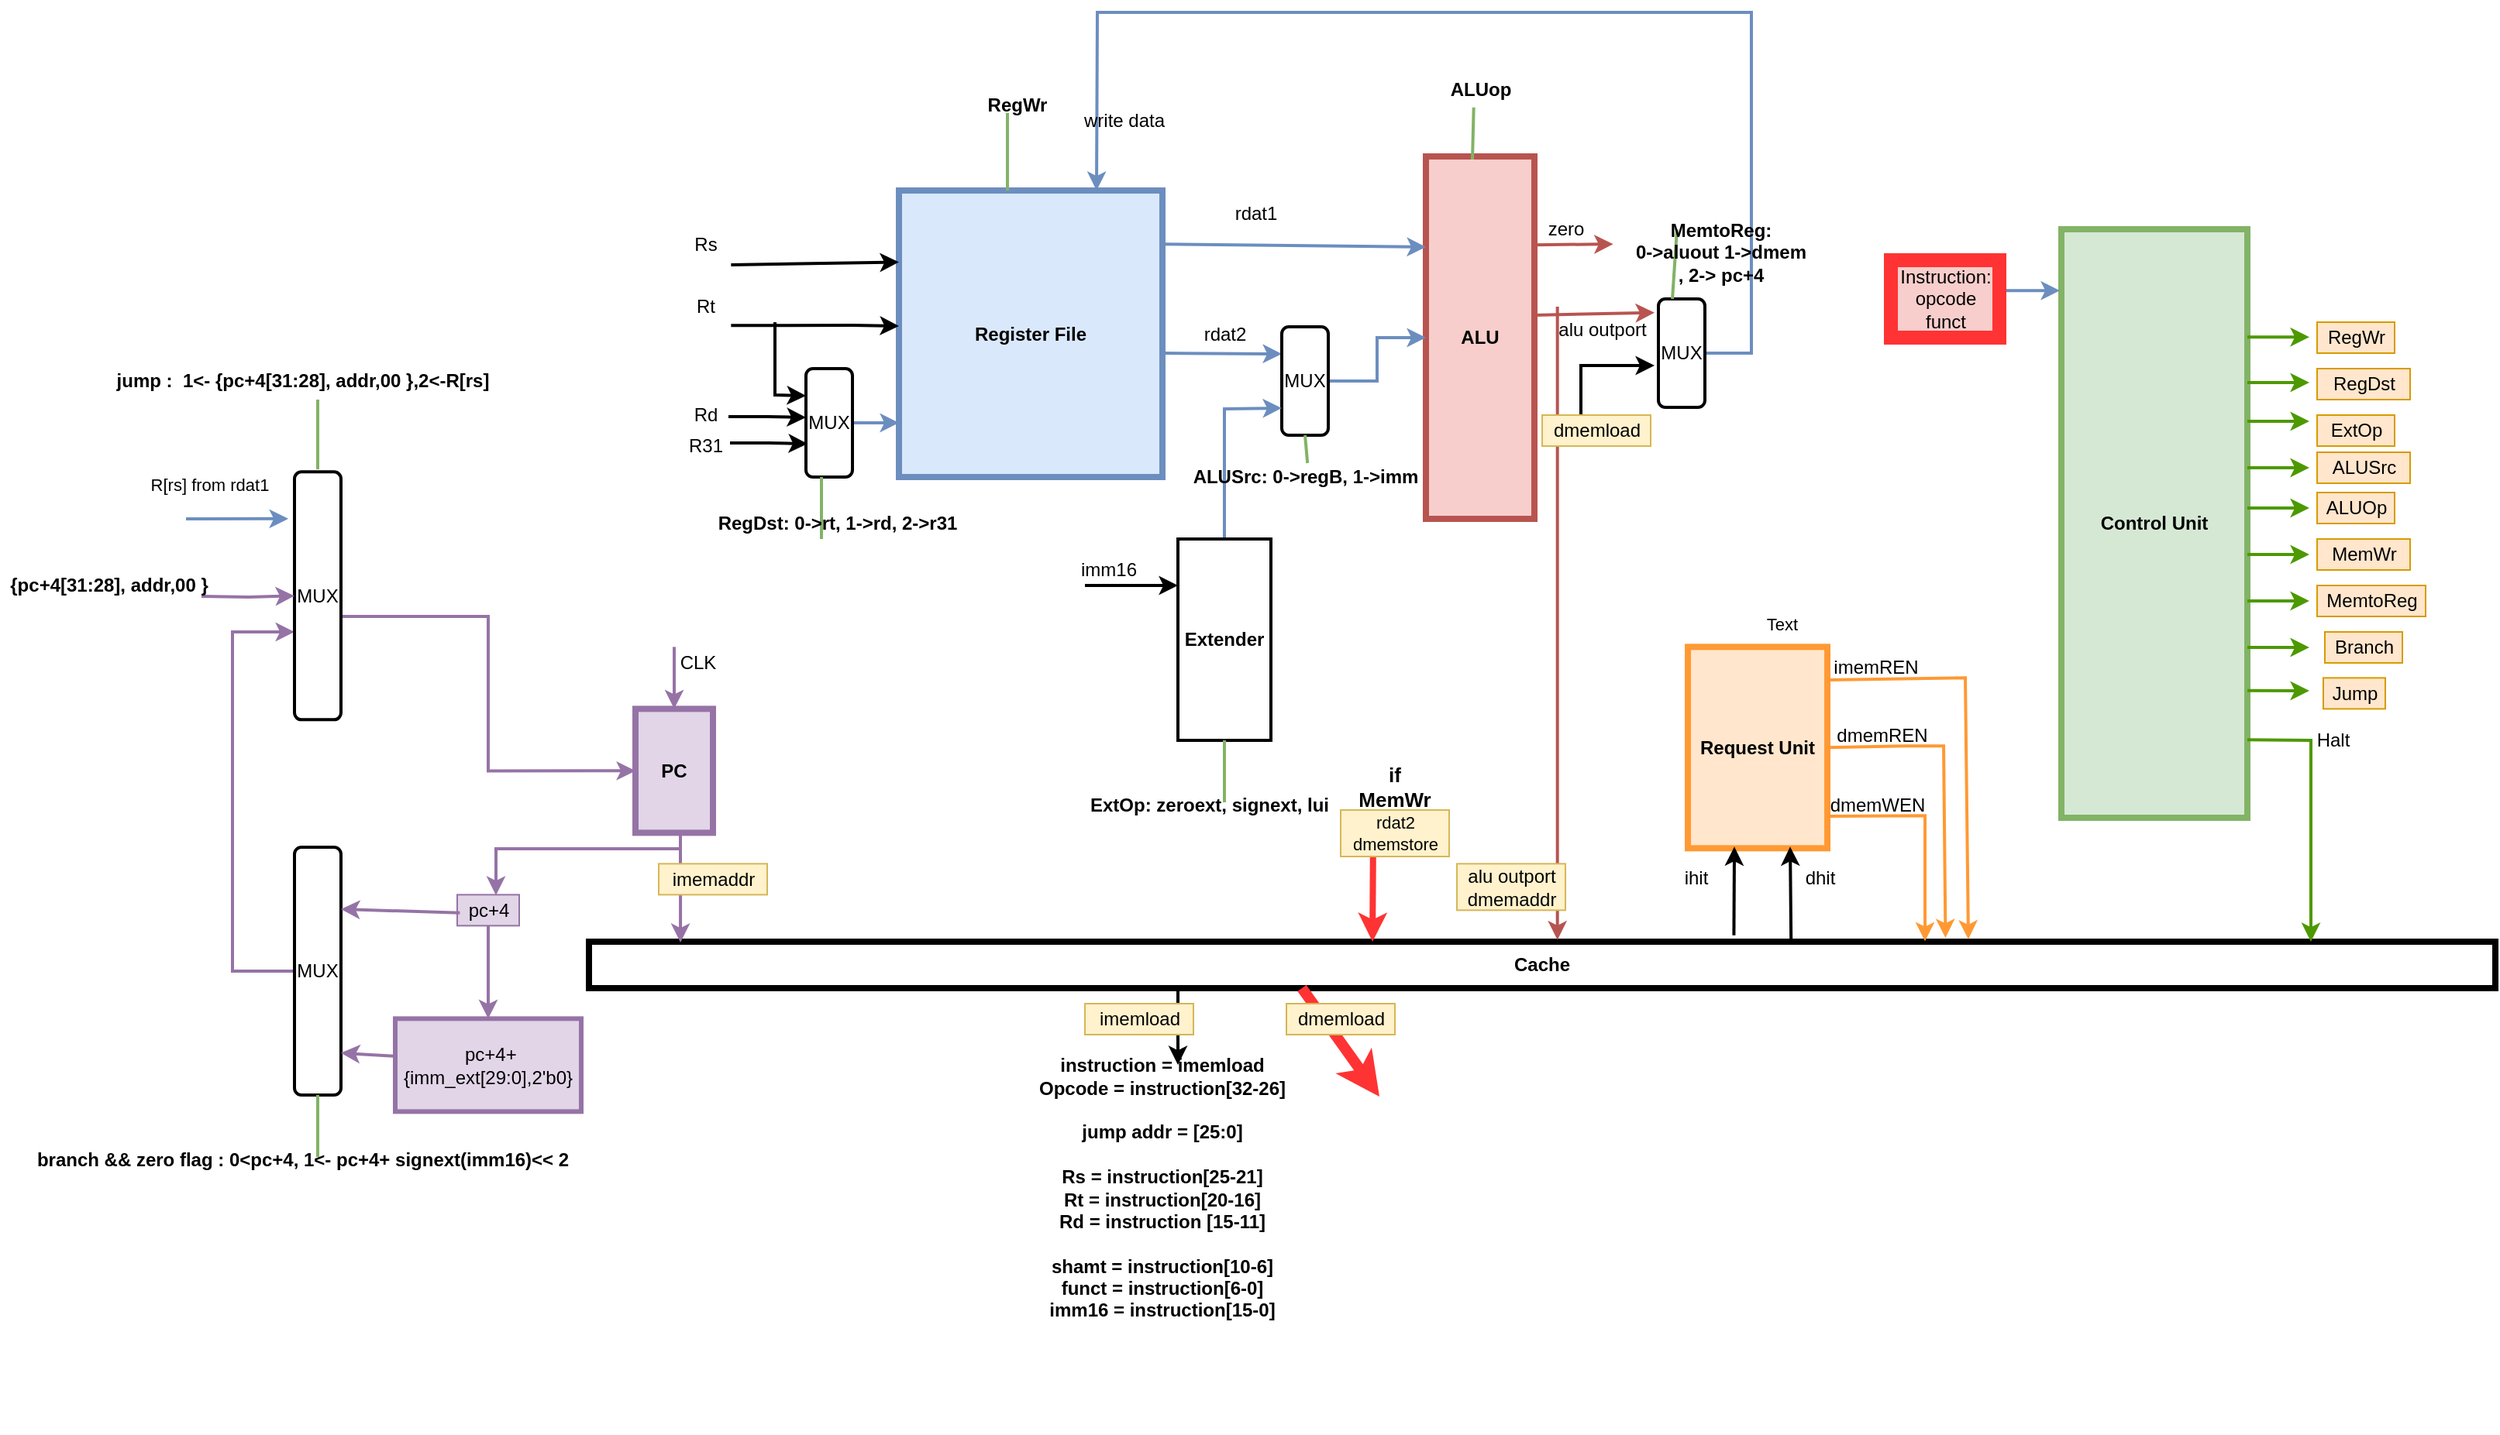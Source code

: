 <mxfile version="16.5.2" type="github">
  <diagram id="XHscCJ2Uq73kOh_t9XDs" name="Page-1">
    <mxGraphModel dx="2484" dy="722" grid="1" gridSize="10" guides="1" tooltips="1" connect="1" arrows="1" fold="1" page="1" pageScale="1" pageWidth="850" pageHeight="1100" math="0" shadow="0">
      <root>
        <mxCell id="0" />
        <mxCell id="1" parent="0" />
        <mxCell id="Bbkdj-QdAkM-KLULdxjA-1" value="&lt;b&gt;PC&lt;/b&gt;" style="rounded=0;whiteSpace=wrap;html=1;fillColor=#e1d5e7;strokeColor=#9673a6;strokeWidth=4;" parent="1" vertex="1">
          <mxGeometry x="-220" y="599.68" width="50" height="80" as="geometry" />
        </mxCell>
        <mxCell id="Bbkdj-QdAkM-KLULdxjA-15" value="&lt;b&gt;Register File&lt;/b&gt;" style="rounded=0;whiteSpace=wrap;html=1;fillColor=#dae8fc;strokeColor=#6c8ebf;strokeWidth=4;" parent="1" vertex="1">
          <mxGeometry x="-50" y="265" width="170" height="185" as="geometry" />
        </mxCell>
        <mxCell id="Bbkdj-QdAkM-KLULdxjA-16" value="&lt;b&gt;Control Unit&lt;/b&gt;" style="rounded=0;whiteSpace=wrap;html=1;fillColor=#d5e8d4;strokeColor=#82b366;strokeWidth=4;" parent="1" vertex="1">
          <mxGeometry x="700" y="290" width="120" height="380" as="geometry" />
        </mxCell>
        <mxCell id="Bbkdj-QdAkM-KLULdxjA-19" value="&lt;b&gt;ALU&lt;/b&gt;" style="rounded=0;whiteSpace=wrap;html=1;strokeColor=#b85450;strokeWidth=4;fillColor=#f8cecc;" parent="1" vertex="1">
          <mxGeometry x="290" y="243" width="70" height="234" as="geometry" />
        </mxCell>
        <mxCell id="Bbkdj-QdAkM-KLULdxjA-20" value="" style="endArrow=classic;html=1;rounded=0;strokeColor=#6c8ebf;strokeWidth=2;fillColor=#dae8fc;" parent="1" edge="1">
          <mxGeometry width="50" height="50" relative="1" as="geometry">
            <mxPoint x="659" y="329.58" as="sourcePoint" />
            <mxPoint x="699" y="329.58" as="targetPoint" />
          </mxGeometry>
        </mxCell>
        <mxCell id="Bbkdj-QdAkM-KLULdxjA-21" value="" style="endArrow=classic;html=1;rounded=0;strokeColor=#4D9900;strokeWidth=2;" parent="1" edge="1">
          <mxGeometry width="50" height="50" relative="1" as="geometry">
            <mxPoint x="820" y="359.58" as="sourcePoint" />
            <mxPoint x="860" y="359.58" as="targetPoint" />
          </mxGeometry>
        </mxCell>
        <mxCell id="Bbkdj-QdAkM-KLULdxjA-22" value="" style="endArrow=classic;html=1;rounded=0;strokeColor=#4D9900;strokeWidth=2;" parent="1" edge="1">
          <mxGeometry width="50" height="50" relative="1" as="geometry">
            <mxPoint x="820" y="389" as="sourcePoint" />
            <mxPoint x="860" y="389" as="targetPoint" />
            <Array as="points">
              <mxPoint x="830" y="389" />
            </Array>
          </mxGeometry>
        </mxCell>
        <mxCell id="Bbkdj-QdAkM-KLULdxjA-23" value="" style="endArrow=classic;html=1;rounded=0;strokeColor=#4D9900;strokeWidth=2;" parent="1" edge="1">
          <mxGeometry width="50" height="50" relative="1" as="geometry">
            <mxPoint x="820" y="414" as="sourcePoint" />
            <mxPoint x="860" y="414" as="targetPoint" />
          </mxGeometry>
        </mxCell>
        <mxCell id="Bbkdj-QdAkM-KLULdxjA-24" value="" style="endArrow=classic;html=1;rounded=0;strokeColor=#4D9900;strokeWidth=2;" parent="1" edge="1">
          <mxGeometry width="50" height="50" relative="1" as="geometry">
            <mxPoint x="820" y="444" as="sourcePoint" />
            <mxPoint x="860" y="444" as="targetPoint" />
          </mxGeometry>
        </mxCell>
        <mxCell id="Bbkdj-QdAkM-KLULdxjA-25" value="" style="endArrow=classic;html=1;rounded=0;strokeColor=#4D9900;strokeWidth=2;" parent="1" edge="1">
          <mxGeometry width="50" height="50" relative="1" as="geometry">
            <mxPoint x="820" y="470" as="sourcePoint" />
            <mxPoint x="860" y="470" as="targetPoint" />
          </mxGeometry>
        </mxCell>
        <mxCell id="Bbkdj-QdAkM-KLULdxjA-26" value="" style="endArrow=classic;html=1;rounded=0;strokeColor=#4D9900;strokeWidth=2;" parent="1" edge="1">
          <mxGeometry width="50" height="50" relative="1" as="geometry">
            <mxPoint x="820" y="500" as="sourcePoint" />
            <mxPoint x="860" y="500" as="targetPoint" />
          </mxGeometry>
        </mxCell>
        <mxCell id="Bbkdj-QdAkM-KLULdxjA-27" value="" style="endArrow=classic;html=1;rounded=0;strokeColor=#4D9900;strokeWidth=2;" parent="1" edge="1">
          <mxGeometry width="50" height="50" relative="1" as="geometry">
            <mxPoint x="820" y="530" as="sourcePoint" />
            <mxPoint x="860" y="530" as="targetPoint" />
          </mxGeometry>
        </mxCell>
        <mxCell id="Bbkdj-QdAkM-KLULdxjA-33" value="RegWr" style="text;html=1;align=center;verticalAlign=middle;resizable=0;points=[];autosize=1;strokeColor=#d79b00;fillColor=#ffe6cc;" parent="1" vertex="1">
          <mxGeometry x="865" y="350" width="50" height="20" as="geometry" />
        </mxCell>
        <mxCell id="Bbkdj-QdAkM-KLULdxjA-34" value="RegDst" style="text;html=1;align=center;verticalAlign=middle;resizable=0;points=[];autosize=1;strokeColor=#d79b00;fillColor=#ffe6cc;" parent="1" vertex="1">
          <mxGeometry x="865" y="380" width="60" height="20" as="geometry" />
        </mxCell>
        <mxCell id="Bbkdj-QdAkM-KLULdxjA-35" value="ExtOp" style="text;html=1;align=center;verticalAlign=middle;resizable=0;points=[];autosize=1;strokeColor=#d79b00;fillColor=#ffe6cc;" parent="1" vertex="1">
          <mxGeometry x="865" y="410" width="50" height="20" as="geometry" />
        </mxCell>
        <mxCell id="Bbkdj-QdAkM-KLULdxjA-36" value="ALUSrc" style="text;html=1;align=center;verticalAlign=middle;resizable=0;points=[];autosize=1;strokeColor=#d79b00;fillColor=#ffe6cc;" parent="1" vertex="1">
          <mxGeometry x="865" y="434" width="60" height="20" as="geometry" />
        </mxCell>
        <mxCell id="Bbkdj-QdAkM-KLULdxjA-37" value="ALUOp" style="text;html=1;align=center;verticalAlign=middle;resizable=0;points=[];autosize=1;strokeColor=#d79b00;fillColor=#ffe6cc;" parent="1" vertex="1">
          <mxGeometry x="865" y="460" width="50" height="20" as="geometry" />
        </mxCell>
        <mxCell id="Bbkdj-QdAkM-KLULdxjA-38" value="MemWr" style="text;html=1;align=center;verticalAlign=middle;resizable=0;points=[];autosize=1;strokeColor=#d79b00;fillColor=#ffe6cc;" parent="1" vertex="1">
          <mxGeometry x="865" y="490" width="60" height="20" as="geometry" />
        </mxCell>
        <mxCell id="Bbkdj-QdAkM-KLULdxjA-39" value="MemtoReg" style="text;html=1;align=center;verticalAlign=middle;resizable=0;points=[];autosize=1;strokeColor=#d79b00;fillColor=#ffe6cc;" parent="1" vertex="1">
          <mxGeometry x="865" y="520" width="70" height="20" as="geometry" />
        </mxCell>
        <mxCell id="Bbkdj-QdAkM-KLULdxjA-41" value="" style="endArrow=classic;html=1;rounded=0;strokeColor=#4D9900;strokeWidth=2;" parent="1" edge="1">
          <mxGeometry width="50" height="50" relative="1" as="geometry">
            <mxPoint x="820" y="560.0" as="sourcePoint" />
            <mxPoint x="860" y="560.0" as="targetPoint" />
          </mxGeometry>
        </mxCell>
        <mxCell id="Bbkdj-QdAkM-KLULdxjA-42" value="Branch" style="text;html=1;align=center;verticalAlign=middle;resizable=0;points=[];autosize=1;strokeColor=#d79b00;fillColor=#ffe6cc;" parent="1" vertex="1">
          <mxGeometry x="870" y="550" width="50" height="20" as="geometry" />
        </mxCell>
        <mxCell id="Bbkdj-QdAkM-KLULdxjA-43" value="" style="endArrow=classic;html=1;rounded=0;strokeColor=#4D9900;strokeWidth=2;exitX=1;exitY=0.784;exitDx=0;exitDy=0;exitPerimeter=0;" parent="1" source="Bbkdj-QdAkM-KLULdxjA-16" edge="1">
          <mxGeometry width="50" height="50" relative="1" as="geometry">
            <mxPoint x="825" y="588" as="sourcePoint" />
            <mxPoint x="860" y="588" as="targetPoint" />
          </mxGeometry>
        </mxCell>
        <mxCell id="Bbkdj-QdAkM-KLULdxjA-44" value="Jump" style="text;html=1;align=center;verticalAlign=middle;resizable=0;points=[];autosize=1;strokeColor=#d79b00;fillColor=#ffe6cc;" parent="1" vertex="1">
          <mxGeometry x="869" y="579.68" width="40" height="20" as="geometry" />
        </mxCell>
        <mxCell id="Bbkdj-QdAkM-KLULdxjA-47" value="&lt;div&gt;Instruction:&lt;/div&gt;&lt;div&gt;opcode &lt;br&gt;&lt;/div&gt;&lt;div&gt;funct&lt;br&gt;&lt;/div&gt;" style="text;html=1;align=center;verticalAlign=middle;resizable=0;points=[];autosize=1;strokeColor=#FF3333;fillColor=#f8cecc;strokeWidth=9;" parent="1" vertex="1">
          <mxGeometry x="590" y="310" width="70" height="50" as="geometry" />
        </mxCell>
        <mxCell id="Bbkdj-QdAkM-KLULdxjA-48" value="&lt;b&gt;Cache&lt;/b&gt;" style="rounded=0;whiteSpace=wrap;html=1;strokeWidth=4;" parent="1" vertex="1">
          <mxGeometry x="-250" y="750" width="1230" height="30" as="geometry" />
        </mxCell>
        <mxCell id="Bbkdj-QdAkM-KLULdxjA-53" value="" style="endArrow=classic;html=1;rounded=0;strokeColor=#4D9900;strokeWidth=2;exitX=1;exitY=0.784;exitDx=0;exitDy=0;exitPerimeter=0;" parent="1" edge="1">
          <mxGeometry width="50" height="50" relative="1" as="geometry">
            <mxPoint x="820" y="619.58" as="sourcePoint" />
            <mxPoint x="861" y="750" as="targetPoint" />
            <Array as="points">
              <mxPoint x="861" y="620" />
            </Array>
          </mxGeometry>
        </mxCell>
        <mxCell id="Bbkdj-QdAkM-KLULdxjA-54" value="Halt" style="text;html=1;align=center;verticalAlign=middle;resizable=0;points=[];autosize=1;strokeColor=none;fillColor=none;fontColor=#000000;" parent="1" vertex="1">
          <mxGeometry x="855" y="610" width="40" height="20" as="geometry" />
        </mxCell>
        <mxCell id="Bbkdj-QdAkM-KLULdxjA-57" value="" style="endArrow=classic;html=1;rounded=0;strokeWidth=2;" parent="1" edge="1">
          <mxGeometry width="50" height="50" relative="1" as="geometry">
            <mxPoint x="130" y="780" as="sourcePoint" />
            <mxPoint x="130" y="829.5" as="targetPoint" />
          </mxGeometry>
        </mxCell>
        <mxCell id="Bbkdj-QdAkM-KLULdxjA-58" value="" style="endArrow=classic;html=1;rounded=0;strokeWidth=7;fontColor=#FF3333;strokeColor=#FF3333;" parent="1" edge="1">
          <mxGeometry width="50" height="50" relative="1" as="geometry">
            <mxPoint x="210" y="780" as="sourcePoint" />
            <mxPoint x="260" y="850" as="targetPoint" />
          </mxGeometry>
        </mxCell>
        <mxCell id="Bbkdj-QdAkM-KLULdxjA-59" value="imemload" style="text;html=1;align=center;verticalAlign=middle;resizable=0;points=[];autosize=1;fillColor=#fff2cc;strokeColor=#d6b656;" parent="1" vertex="1">
          <mxGeometry x="70" y="790" width="70" height="20" as="geometry" />
        </mxCell>
        <mxCell id="Bbkdj-QdAkM-KLULdxjA-61" value="dmemload" style="text;html=1;align=center;verticalAlign=middle;resizable=0;points=[];autosize=1;strokeColor=#d6b656;fillColor=#fff2cc;" parent="1" vertex="1">
          <mxGeometry x="200" y="790" width="70" height="20" as="geometry" />
        </mxCell>
        <mxCell id="Bbkdj-QdAkM-KLULdxjA-65" value="&lt;div&gt;instruction = imemload&lt;/div&gt;&lt;div&gt;Opcode = instruction[32-26]&lt;/div&gt;&lt;div&gt;&lt;br&gt;&lt;/div&gt;&lt;div&gt;jump addr = [25:0]&lt;br&gt;&lt;/div&gt;&lt;div&gt;&lt;br&gt;&lt;/div&gt;&lt;div&gt;Rs = instruction[25-21]&lt;/div&gt;&lt;div&gt;Rt = instruction[20-16]&lt;/div&gt;&lt;div&gt;Rd = instruction [15-11]&lt;/div&gt;&lt;div&gt;&lt;br&gt;&lt;/div&gt;&lt;div&gt;&lt;div&gt;shamt = instruction[10-6]&lt;/div&gt;&lt;div&gt;funct = instruction[6-0]&lt;br&gt;&lt;/div&gt;&lt;div&gt;imm16 = instruction[15-0]&lt;/div&gt;&lt;div&gt;&lt;br&gt;&lt;/div&gt;&lt;/div&gt;&lt;div&gt;&lt;br&gt;&lt;/div&gt;&lt;div&gt;&lt;br&gt;&lt;/div&gt;&lt;div&gt;&lt;br&gt;&lt;/div&gt;&lt;div&gt;&lt;br&gt;&lt;/div&gt;" style="text;html=1;strokeColor=none;fillColor=none;align=center;verticalAlign=middle;whiteSpace=wrap;rounded=0;fontStyle=1" parent="1" vertex="1">
          <mxGeometry x="20" y="930" width="200" height="30" as="geometry" />
        </mxCell>
        <mxCell id="Bbkdj-QdAkM-KLULdxjA-68" value="" style="endArrow=classic;html=1;rounded=0;strokeWidth=2;entryX=0;entryY=0.25;entryDx=0;entryDy=0;exitX=1.056;exitY=1.15;exitDx=0;exitDy=0;exitPerimeter=0;" parent="1" source="Bbkdj-QdAkM-KLULdxjA-70" target="Bbkdj-QdAkM-KLULdxjA-15" edge="1">
          <mxGeometry width="50" height="50" relative="1" as="geometry">
            <mxPoint x="-100" y="312" as="sourcePoint" />
            <mxPoint x="-32" y="529.5" as="targetPoint" />
          </mxGeometry>
        </mxCell>
        <mxCell id="Bbkdj-QdAkM-KLULdxjA-70" value="Rs" style="text;html=1;align=center;verticalAlign=middle;resizable=0;points=[];autosize=1;strokeColor=none;fillColor=none;fontColor=#000000;" parent="1" vertex="1">
          <mxGeometry x="-190" y="290" width="30" height="20" as="geometry" />
        </mxCell>
        <mxCell id="Bbkdj-QdAkM-KLULdxjA-71" value="" style="endArrow=classic;html=1;rounded=0;strokeWidth=2;entryX=0;entryY=0.25;entryDx=0;entryDy=0;exitX=1.056;exitY=1.108;exitDx=0;exitDy=0;exitPerimeter=0;" parent="1" source="Bbkdj-QdAkM-KLULdxjA-72" edge="1">
          <mxGeometry width="50" height="50" relative="1" as="geometry">
            <mxPoint x="-150" y="352" as="sourcePoint" />
            <mxPoint x="-50" y="352.5" as="targetPoint" />
            <Array as="points">
              <mxPoint x="-80" y="352" />
            </Array>
          </mxGeometry>
        </mxCell>
        <mxCell id="Bbkdj-QdAkM-KLULdxjA-72" value="Rt" style="text;html=1;align=center;verticalAlign=middle;resizable=0;points=[];autosize=1;strokeColor=none;fillColor=none;fontColor=#000000;" parent="1" vertex="1">
          <mxGeometry x="-190" y="330" width="30" height="20" as="geometry" />
        </mxCell>
        <mxCell id="Bbkdj-QdAkM-KLULdxjA-73" value="" style="endArrow=classic;html=1;rounded=0;strokeWidth=2;entryX=0;entryY=0.25;entryDx=0;entryDy=0;" parent="1" edge="1">
          <mxGeometry width="50" height="50" relative="1" as="geometry">
            <mxPoint x="-160" y="411" as="sourcePoint" />
            <mxPoint x="-110" y="411.5" as="targetPoint" />
            <Array as="points">
              <mxPoint x="-135" y="411" />
            </Array>
          </mxGeometry>
        </mxCell>
        <mxCell id="Bbkdj-QdAkM-KLULdxjA-74" value="Rd" style="text;html=1;align=center;verticalAlign=middle;resizable=0;points=[];autosize=1;strokeColor=none;fillColor=none;fontColor=#000000;" parent="1" vertex="1">
          <mxGeometry x="-190" y="400" width="30" height="20" as="geometry" />
        </mxCell>
        <mxCell id="Bbkdj-QdAkM-KLULdxjA-77" value="" style="edgeStyle=orthogonalEdgeStyle;rounded=0;orthogonalLoop=1;jettySize=auto;html=1;fontColor=#000000;strokeColor=#6c8ebf;strokeWidth=2;fillColor=#dae8fc;" parent="1" source="Bbkdj-QdAkM-KLULdxjA-75" target="Bbkdj-QdAkM-KLULdxjA-15" edge="1">
          <mxGeometry relative="1" as="geometry">
            <Array as="points">
              <mxPoint x="-60" y="415" />
              <mxPoint x="-60" y="415" />
            </Array>
          </mxGeometry>
        </mxCell>
        <mxCell id="Bbkdj-QdAkM-KLULdxjA-75" value="MUX" style="rounded=1;whiteSpace=wrap;html=1;strokeWidth=2;" parent="1" vertex="1">
          <mxGeometry x="-110" y="380" width="30" height="70" as="geometry" />
        </mxCell>
        <mxCell id="Bbkdj-QdAkM-KLULdxjA-76" value="" style="endArrow=classic;html=1;rounded=0;fontColor=#000000;strokeWidth=2;entryX=0;entryY=0.25;entryDx=0;entryDy=0;" parent="1" target="Bbkdj-QdAkM-KLULdxjA-75" edge="1">
          <mxGeometry width="50" height="50" relative="1" as="geometry">
            <mxPoint x="-130" y="350" as="sourcePoint" />
            <mxPoint x="70" y="490" as="targetPoint" />
            <Array as="points">
              <mxPoint x="-130" y="397" />
            </Array>
          </mxGeometry>
        </mxCell>
        <mxCell id="Bbkdj-QdAkM-KLULdxjA-78" value="" style="endArrow=none;html=1;rounded=0;fontColor=#000000;strokeColor=#82b366;strokeWidth=2;fillColor=#d5e8d4;" parent="1" edge="1">
          <mxGeometry width="50" height="50" relative="1" as="geometry">
            <mxPoint x="-100" y="490" as="sourcePoint" />
            <mxPoint x="-100" y="450" as="targetPoint" />
          </mxGeometry>
        </mxCell>
        <mxCell id="Bbkdj-QdAkM-KLULdxjA-79" value="RegDst: 0-&amp;gt;rt, 1-&amp;gt;rd, 2-&amp;gt;r31" style="text;html=1;align=center;verticalAlign=middle;resizable=0;points=[];autosize=1;strokeColor=none;fillColor=none;fontColor=#000000;fontStyle=1" parent="1" vertex="1">
          <mxGeometry x="-175" y="470" width="170" height="20" as="geometry" />
        </mxCell>
        <mxCell id="Bbkdj-QdAkM-KLULdxjA-80" value="" style="endArrow=classic;html=1;rounded=0;strokeColor=#6c8ebf;strokeWidth=2;fillColor=#dae8fc;entryX=0;entryY=0.25;entryDx=0;entryDy=0;" parent="1" target="Bbkdj-QdAkM-KLULdxjA-19" edge="1">
          <mxGeometry width="50" height="50" relative="1" as="geometry">
            <mxPoint x="120" y="299.58" as="sourcePoint" />
            <mxPoint x="160" y="299.58" as="targetPoint" />
          </mxGeometry>
        </mxCell>
        <mxCell id="Bbkdj-QdAkM-KLULdxjA-81" value="rdat1" style="text;html=1;align=center;verticalAlign=middle;resizable=0;points=[];autosize=1;strokeColor=none;fillColor=none;fontColor=#000000;" parent="1" vertex="1">
          <mxGeometry x="160" y="270" width="40" height="20" as="geometry" />
        </mxCell>
        <mxCell id="Bbkdj-QdAkM-KLULdxjA-82" value="rdat2" style="text;html=1;align=center;verticalAlign=middle;resizable=0;points=[];autosize=1;strokeColor=none;fillColor=none;fontColor=#000000;" parent="1" vertex="1">
          <mxGeometry x="140" y="347.5" width="40" height="20" as="geometry" />
        </mxCell>
        <mxCell id="Bbkdj-QdAkM-KLULdxjA-83" value="" style="endArrow=classic;html=1;rounded=0;strokeColor=#6c8ebf;strokeWidth=2;fillColor=#dae8fc;entryX=0;entryY=0.25;entryDx=0;entryDy=0;" parent="1" target="Bbkdj-QdAkM-KLULdxjA-100" edge="1">
          <mxGeometry width="50" height="50" relative="1" as="geometry">
            <mxPoint x="120" y="370.0" as="sourcePoint" />
            <mxPoint x="160" y="370.0" as="targetPoint" />
          </mxGeometry>
        </mxCell>
        <mxCell id="Bbkdj-QdAkM-KLULdxjA-84" value="" style="endArrow=none;html=1;rounded=0;fontColor=#000000;strokeColor=#82b366;strokeWidth=2;fillColor=#d5e8d4;" parent="1" edge="1">
          <mxGeometry width="50" height="50" relative="1" as="geometry">
            <mxPoint x="20" y="265" as="sourcePoint" />
            <mxPoint x="20" y="215" as="targetPoint" />
          </mxGeometry>
        </mxCell>
        <mxCell id="Bbkdj-QdAkM-KLULdxjA-85" value="RegWr" style="text;html=1;align=center;verticalAlign=middle;resizable=0;points=[];autosize=1;strokeColor=none;fillColor=none;fontColor=#000000;fontStyle=1" parent="1" vertex="1">
          <mxGeometry x="1" y="200" width="50" height="20" as="geometry" />
        </mxCell>
        <mxCell id="Bbkdj-QdAkM-KLULdxjA-86" value="" style="endArrow=classic;html=1;rounded=0;fontColor=#000000;strokeColor=#6c8ebf;strokeWidth=2;entryX=0.75;entryY=0;entryDx=0;entryDy=0;fillColor=#dae8fc;exitX=1;exitY=0.5;exitDx=0;exitDy=0;" parent="1" source="Bbkdj-QdAkM-KLULdxjA-127" target="Bbkdj-QdAkM-KLULdxjA-15" edge="1">
          <mxGeometry width="50" height="50" relative="1" as="geometry">
            <mxPoint x="78" y="220" as="sourcePoint" />
            <mxPoint x="370" y="350" as="targetPoint" />
            <Array as="points">
              <mxPoint x="500" y="370" />
              <mxPoint x="500" y="150" />
              <mxPoint x="78" y="150" />
            </Array>
          </mxGeometry>
        </mxCell>
        <mxCell id="Bbkdj-QdAkM-KLULdxjA-88" value="write data" style="text;html=1;align=center;verticalAlign=middle;resizable=0;points=[];autosize=1;strokeColor=none;fillColor=none;fontColor=#000000;" parent="1" vertex="1">
          <mxGeometry x="60" y="210" width="70" height="20" as="geometry" />
        </mxCell>
        <mxCell id="Bbkdj-QdAkM-KLULdxjA-89" value="&lt;b&gt;Request Unit&lt;/b&gt;" style="rounded=0;whiteSpace=wrap;html=1;fillColor=#ffe6cc;strokeColor=#FF9933;strokeWidth=4;" parent="1" vertex="1">
          <mxGeometry x="459.02" y="559.68" width="90" height="130" as="geometry" />
        </mxCell>
        <mxCell id="Bbkdj-QdAkM-KLULdxjA-90" value="" style="endArrow=classic;html=1;rounded=0;strokeWidth=2;exitX=0.203;exitY=-0.094;exitDx=0;exitDy=0;exitPerimeter=0;" parent="1" edge="1">
          <mxGeometry width="50" height="50" relative="1" as="geometry">
            <mxPoint x="488.71" y="745.86" as="sourcePoint" />
            <mxPoint x="489.02" y="688.68" as="targetPoint" />
          </mxGeometry>
        </mxCell>
        <mxCell id="Bbkdj-QdAkM-KLULdxjA-91" value="ihit " style="text;html=1;align=center;verticalAlign=middle;resizable=0;points=[];autosize=1;strokeColor=none;fillColor=none;" parent="1" vertex="1">
          <mxGeometry x="449.02" y="698.68" width="30" height="20" as="geometry" />
        </mxCell>
        <mxCell id="Bbkdj-QdAkM-KLULdxjA-92" value="" style="endArrow=classic;html=1;rounded=0;strokeWidth=2;exitX=0.233;exitY=0.044;exitDx=0;exitDy=0;exitPerimeter=0;" parent="1" edge="1">
          <mxGeometry width="50" height="50" relative="1" as="geometry">
            <mxPoint x="525.61" y="750.0" as="sourcePoint" />
            <mxPoint x="525.02" y="688.68" as="targetPoint" />
          </mxGeometry>
        </mxCell>
        <mxCell id="Bbkdj-QdAkM-KLULdxjA-93" value="dhit" style="text;html=1;align=center;verticalAlign=middle;resizable=0;points=[];autosize=1;strokeColor=none;fillColor=none;" parent="1" vertex="1">
          <mxGeometry x="529.02" y="698.68" width="30" height="20" as="geometry" />
        </mxCell>
        <mxCell id="Bbkdj-QdAkM-KLULdxjA-94" value="" style="endArrow=classic;html=1;rounded=0;exitX=1;exitY=0.164;exitDx=0;exitDy=0;exitPerimeter=0;strokeColor=#FF9933;strokeWidth=2;entryX=0.326;entryY=-0.011;entryDx=0;entryDy=0;entryPerimeter=0;" parent="1" source="Bbkdj-QdAkM-KLULdxjA-89" edge="1">
          <mxGeometry width="50" height="50" relative="1" as="geometry">
            <mxPoint x="629.02" y="598.68" as="sourcePoint" />
            <mxPoint x="640" y="748.35" as="targetPoint" />
            <Array as="points">
              <mxPoint x="638.02" y="579.68" />
            </Array>
          </mxGeometry>
        </mxCell>
        <mxCell id="Bbkdj-QdAkM-KLULdxjA-95" value="imemREN" style="text;html=1;align=center;verticalAlign=middle;resizable=0;points=[];autosize=1;strokeColor=none;fillColor=none;" parent="1" vertex="1">
          <mxGeometry x="545.02" y="562.68" width="70" height="20" as="geometry" />
        </mxCell>
        <mxCell id="Bbkdj-QdAkM-KLULdxjA-96" value="" style="endArrow=classic;html=1;rounded=0;exitX=1;exitY=0.5;exitDx=0;exitDy=0;strokeColor=#FF9933;strokeWidth=2;entryX=0.314;entryY=-0.039;entryDx=0;entryDy=0;entryPerimeter=0;" parent="1" source="Bbkdj-QdAkM-KLULdxjA-89" edge="1">
          <mxGeometry width="50" height="50" relative="1" as="geometry">
            <mxPoint x="569.02" y="610.0" as="sourcePoint" />
            <mxPoint x="625.24" y="747.51" as="targetPoint" />
            <Array as="points">
              <mxPoint x="599.02" y="623.68" />
              <mxPoint x="624.02" y="623.68" />
            </Array>
          </mxGeometry>
        </mxCell>
        <mxCell id="Bbkdj-QdAkM-KLULdxjA-97" value="dmemREN" style="text;html=1;align=center;verticalAlign=middle;resizable=0;points=[];autosize=1;strokeColor=none;fillColor=none;" parent="1" vertex="1">
          <mxGeometry x="549.02" y="606.68" width="70" height="20" as="geometry" />
        </mxCell>
        <mxCell id="Bbkdj-QdAkM-KLULdxjA-98" value="" style="endArrow=classic;html=1;rounded=0;exitX=1;exitY=0.164;exitDx=0;exitDy=0;exitPerimeter=0;strokeColor=#FF9933;strokeWidth=2;" parent="1" edge="1">
          <mxGeometry width="50" height="50" relative="1" as="geometry">
            <mxPoint x="549.02" y="669.0" as="sourcePoint" />
            <mxPoint x="612.02" y="749.68" as="targetPoint" />
            <Array as="points">
              <mxPoint x="612.02" y="668.68" />
            </Array>
          </mxGeometry>
        </mxCell>
        <mxCell id="Bbkdj-QdAkM-KLULdxjA-99" value="dmemWEN" style="text;html=1;align=center;verticalAlign=middle;resizable=0;points=[];autosize=1;strokeColor=none;fillColor=none;" parent="1" vertex="1">
          <mxGeometry x="541.02" y="651.68" width="80" height="20" as="geometry" />
        </mxCell>
        <mxCell id="Bbkdj-QdAkM-KLULdxjA-102" value="" style="edgeStyle=orthogonalEdgeStyle;rounded=0;orthogonalLoop=1;jettySize=auto;html=1;fontColor=#000000;strokeColor=#6c8ebf;strokeWidth=2;fillColor=#dae8fc;" parent="1" source="Bbkdj-QdAkM-KLULdxjA-100" target="Bbkdj-QdAkM-KLULdxjA-19" edge="1">
          <mxGeometry relative="1" as="geometry" />
        </mxCell>
        <mxCell id="Bbkdj-QdAkM-KLULdxjA-100" value="MUX" style="rounded=1;whiteSpace=wrap;html=1;strokeWidth=2;" parent="1" vertex="1">
          <mxGeometry x="197" y="353" width="30" height="70" as="geometry" />
        </mxCell>
        <mxCell id="Bbkdj-QdAkM-KLULdxjA-101" value="" style="endArrow=classic;html=1;rounded=0;fontColor=#000000;strokeColor=#6c8ebf;strokeWidth=2;fillColor=#dae8fc;entryX=0;entryY=0.75;entryDx=0;entryDy=0;" parent="1" target="Bbkdj-QdAkM-KLULdxjA-100" edge="1">
          <mxGeometry width="50" height="50" relative="1" as="geometry">
            <mxPoint x="160" y="490" as="sourcePoint" />
            <mxPoint x="370" y="470" as="targetPoint" />
            <Array as="points">
              <mxPoint x="160" y="406" />
            </Array>
          </mxGeometry>
        </mxCell>
        <mxCell id="Bbkdj-QdAkM-KLULdxjA-103" value="" style="endArrow=none;html=1;rounded=0;fontColor=#000000;strokeColor=#82b366;strokeWidth=2;fillColor=#d5e8d4;startArrow=none;" parent="1" source="Bbkdj-QdAkM-KLULdxjA-104" edge="1">
          <mxGeometry width="50" height="50" relative="1" as="geometry">
            <mxPoint x="325" y="243" as="sourcePoint" />
            <mxPoint x="325" y="190" as="targetPoint" />
          </mxGeometry>
        </mxCell>
        <mxCell id="Bbkdj-QdAkM-KLULdxjA-104" value="ALUop" style="text;html=1;align=center;verticalAlign=middle;resizable=0;points=[];autosize=1;strokeColor=none;fillColor=none;fontColor=#000000;fontStyle=1" parent="1" vertex="1">
          <mxGeometry x="300" y="190" width="50" height="20" as="geometry" />
        </mxCell>
        <mxCell id="Bbkdj-QdAkM-KLULdxjA-107" value="&lt;div&gt;ALUSrc: 0-&amp;gt;regB, 1-&amp;gt;imm&lt;br&gt;&lt;/div&gt;" style="text;html=1;align=center;verticalAlign=middle;resizable=0;points=[];autosize=1;strokeColor=none;fillColor=none;fontColor=#000000;fontStyle=1" parent="1" vertex="1">
          <mxGeometry x="132" y="440" width="160" height="20" as="geometry" />
        </mxCell>
        <mxCell id="Bbkdj-QdAkM-KLULdxjA-108" value="" style="endArrow=none;html=1;rounded=0;fontColor=#000000;strokeColor=#82b366;strokeWidth=2;fillColor=#d5e8d4;entryX=0.417;entryY=1.067;entryDx=0;entryDy=0;entryPerimeter=0;" parent="1" target="Bbkdj-QdAkM-KLULdxjA-104" edge="1">
          <mxGeometry width="50" height="50" relative="1" as="geometry">
            <mxPoint x="320" y="245" as="sourcePoint" />
            <mxPoint x="370" y="195" as="targetPoint" />
          </mxGeometry>
        </mxCell>
        <mxCell id="Bbkdj-QdAkM-KLULdxjA-109" value="" style="endArrow=none;html=1;rounded=0;fontColor=#000000;strokeColor=#82b366;strokeWidth=2;fillColor=#d5e8d4;entryX=0.5;entryY=1;entryDx=0;entryDy=0;exitX=0.51;exitY=0.05;exitDx=0;exitDy=0;exitPerimeter=0;" parent="1" source="Bbkdj-QdAkM-KLULdxjA-107" target="Bbkdj-QdAkM-KLULdxjA-100" edge="1">
          <mxGeometry width="50" height="50" relative="1" as="geometry">
            <mxPoint x="330" y="255" as="sourcePoint" />
            <mxPoint x="330.85" y="221.34" as="targetPoint" />
          </mxGeometry>
        </mxCell>
        <mxCell id="Bbkdj-QdAkM-KLULdxjA-111" value="Extender" style="rounded=0;whiteSpace=wrap;html=1;strokeWidth=2;fontStyle=1" parent="1" vertex="1">
          <mxGeometry x="130" y="490" width="60" height="130" as="geometry" />
        </mxCell>
        <mxCell id="Bbkdj-QdAkM-KLULdxjA-112" value="" style="endArrow=classic;html=1;rounded=0;fontColor=#000000;strokeWidth=2;fontStyle=0" parent="1" edge="1">
          <mxGeometry width="50" height="50" relative="1" as="geometry">
            <mxPoint x="70" y="520" as="sourcePoint" />
            <mxPoint x="130" y="520" as="targetPoint" />
          </mxGeometry>
        </mxCell>
        <mxCell id="Bbkdj-QdAkM-KLULdxjA-113" value="imm16" style="text;html=1;align=center;verticalAlign=middle;resizable=0;points=[];autosize=1;strokeColor=none;fillColor=none;fontColor=#000000;" parent="1" vertex="1">
          <mxGeometry x="60" y="500" width="50" height="20" as="geometry" />
        </mxCell>
        <mxCell id="Bbkdj-QdAkM-KLULdxjA-116" value="" style="endArrow=none;html=1;rounded=0;fontColor=#000000;strokeColor=#82b366;strokeWidth=2;fillColor=#d5e8d4;" parent="1" edge="1">
          <mxGeometry width="50" height="50" relative="1" as="geometry">
            <mxPoint x="160" y="660" as="sourcePoint" />
            <mxPoint x="160" y="620" as="targetPoint" />
          </mxGeometry>
        </mxCell>
        <mxCell id="Bbkdj-QdAkM-KLULdxjA-117" value="ExtOp: zeroext, signext, lui " style="text;html=1;align=center;verticalAlign=middle;resizable=0;points=[];autosize=1;strokeColor=none;fillColor=none;fontColor=#000000;fontStyle=1" parent="1" vertex="1">
          <mxGeometry x="65" y="651.68" width="170" height="20" as="geometry" />
        </mxCell>
        <mxCell id="Bbkdj-QdAkM-KLULdxjA-119" value="" style="endArrow=classic;html=1;rounded=0;fontColor=#000000;strokeColor=#b85450;strokeWidth=2;exitX=0.988;exitY=0.438;exitDx=0;exitDy=0;exitPerimeter=0;fillColor=#f8cecc;entryX=-0.083;entryY=0.126;entryDx=0;entryDy=0;entryPerimeter=0;" parent="1" source="Bbkdj-QdAkM-KLULdxjA-19" target="Bbkdj-QdAkM-KLULdxjA-127" edge="1">
          <mxGeometry width="50" height="50" relative="1" as="geometry">
            <mxPoint x="320" y="520" as="sourcePoint" />
            <mxPoint x="410" y="345" as="targetPoint" />
          </mxGeometry>
        </mxCell>
        <mxCell id="Bbkdj-QdAkM-KLULdxjA-120" value="" style="endArrow=classic;html=1;rounded=0;fontColor=#000000;strokeColor=#b85450;strokeWidth=2;exitX=0.988;exitY=0.438;exitDx=0;exitDy=0;exitPerimeter=0;fillColor=#f8cecc;" parent="1" edge="1">
          <mxGeometry width="50" height="50" relative="1" as="geometry">
            <mxPoint x="360.0" y="300.072" as="sourcePoint" />
            <mxPoint x="410.84" y="299.58" as="targetPoint" />
          </mxGeometry>
        </mxCell>
        <mxCell id="Bbkdj-QdAkM-KLULdxjA-121" value="zero " style="text;html=1;align=center;verticalAlign=middle;resizable=0;points=[];autosize=1;strokeColor=none;fillColor=none;fontColor=#000000;" parent="1" vertex="1">
          <mxGeometry x="360" y="280" width="40" height="20" as="geometry" />
        </mxCell>
        <mxCell id="Bbkdj-QdAkM-KLULdxjA-122" value="alu outport" style="text;html=1;strokeColor=none;fillColor=none;align=center;verticalAlign=middle;whiteSpace=wrap;rounded=0;fontColor=#000000;" parent="1" vertex="1">
          <mxGeometry x="359.02" y="340" width="90" height="30" as="geometry" />
        </mxCell>
        <mxCell id="Bbkdj-QdAkM-KLULdxjA-125" value="" style="endArrow=classic;html=1;rounded=0;fontColor=#000000;strokeColor=#b85450;strokeWidth=2;fillColor=#f8cecc;entryX=0.508;entryY=-0.039;entryDx=0;entryDy=0;entryPerimeter=0;exitX=0.176;exitY=0;exitDx=0;exitDy=0;exitPerimeter=0;" parent="1" target="Bbkdj-QdAkM-KLULdxjA-48" edge="1" source="Bbkdj-QdAkM-KLULdxjA-122">
          <mxGeometry width="50" height="50" relative="1" as="geometry">
            <mxPoint x="375" y="690" as="sourcePoint" />
            <mxPoint x="370" y="500" as="targetPoint" />
          </mxGeometry>
        </mxCell>
        <mxCell id="Bbkdj-QdAkM-KLULdxjA-126" value="&lt;div&gt;alu outport&lt;br&gt;&lt;/div&gt;&lt;div&gt;dmemaddr&lt;br&gt;&lt;/div&gt;" style="text;html=1;align=center;verticalAlign=middle;resizable=0;points=[];autosize=1;strokeColor=#d6b656;fillColor=#fff2cc;" parent="1" vertex="1">
          <mxGeometry x="310" y="699.68" width="70" height="30" as="geometry" />
        </mxCell>
        <mxCell id="Bbkdj-QdAkM-KLULdxjA-127" value="MUX" style="rounded=1;whiteSpace=wrap;html=1;strokeWidth=2;" parent="1" vertex="1">
          <mxGeometry x="440" y="335" width="30" height="70" as="geometry" />
        </mxCell>
        <mxCell id="Bbkdj-QdAkM-KLULdxjA-131" value="" style="endArrow=classic;html=1;rounded=0;strokeWidth=2;entryX=-0.083;entryY=0.614;entryDx=0;entryDy=0;entryPerimeter=0;" parent="1" target="Bbkdj-QdAkM-KLULdxjA-127" edge="1">
          <mxGeometry width="50" height="50" relative="1" as="geometry">
            <mxPoint x="390" y="420" as="sourcePoint" />
            <mxPoint x="330" y="600" as="targetPoint" />
            <Array as="points">
              <mxPoint x="390" y="378" />
            </Array>
          </mxGeometry>
        </mxCell>
        <mxCell id="Bbkdj-QdAkM-KLULdxjA-132" value="dmemload" style="text;html=1;align=center;verticalAlign=middle;resizable=0;points=[];autosize=1;strokeColor=#d6b656;fillColor=#fff2cc;" parent="1" vertex="1">
          <mxGeometry x="365" y="410" width="70" height="20" as="geometry" />
        </mxCell>
        <mxCell id="Bbkdj-QdAkM-KLULdxjA-135" value="" style="endArrow=none;html=1;rounded=0;fontColor=#000000;strokeColor=#82b366;strokeWidth=2;fillColor=#d5e8d4;" parent="1" edge="1">
          <mxGeometry width="50" height="50" relative="1" as="geometry">
            <mxPoint x="449.02" y="335.0" as="sourcePoint" />
            <mxPoint x="452" y="290" as="targetPoint" />
          </mxGeometry>
        </mxCell>
        <mxCell id="Bbkdj-QdAkM-KLULdxjA-136" value="&lt;div&gt;MemtoReg:&lt;/div&gt;&lt;div&gt; 0-&amp;gt;aluout 1-&amp;gt;dmem&lt;/div&gt;, 2-&amp;gt; pc+4" style="text;html=1;align=center;verticalAlign=middle;resizable=0;points=[];autosize=1;strokeColor=none;fillColor=none;fontColor=#000000;strokeWidth=1;fontStyle=1" parent="1" vertex="1">
          <mxGeometry x="415.02" y="280" width="130" height="50" as="geometry" />
        </mxCell>
        <mxCell id="Bbkdj-QdAkM-KLULdxjA-138" value="" style="endArrow=classic;html=1;rounded=0;fontColor=#000000;strokeColor=#9673a6;strokeWidth=2;fillColor=#e1d5e7;entryX=0.048;entryY=0.017;entryDx=0;entryDy=0;entryPerimeter=0;" parent="1" target="Bbkdj-QdAkM-KLULdxjA-48" edge="1">
          <mxGeometry width="50" height="50" relative="1" as="geometry">
            <mxPoint x="-191" y="680" as="sourcePoint" />
            <mxPoint x="390" y="530" as="targetPoint" />
          </mxGeometry>
        </mxCell>
        <mxCell id="Bbkdj-QdAkM-KLULdxjA-139" value="imemaddr" style="text;html=1;align=center;verticalAlign=middle;resizable=0;points=[];autosize=1;strokeColor=#d6b656;fillColor=#fff2cc;" parent="1" vertex="1">
          <mxGeometry x="-205" y="699.68" width="70" height="20" as="geometry" />
        </mxCell>
        <mxCell id="Bbkdj-QdAkM-KLULdxjA-140" value="" style="endArrow=classic;html=1;rounded=0;fontColor=#000000;strokeColor=#9673a6;strokeWidth=2;entryX=0.5;entryY=0;entryDx=0;entryDy=0;fillColor=#e1d5e7;" parent="1" target="Bbkdj-QdAkM-KLULdxjA-1" edge="1">
          <mxGeometry width="50" height="50" relative="1" as="geometry">
            <mxPoint x="-195" y="559.68" as="sourcePoint" />
            <mxPoint x="250" y="529.68" as="targetPoint" />
          </mxGeometry>
        </mxCell>
        <mxCell id="Bbkdj-QdAkM-KLULdxjA-141" value="CLK" style="text;html=1;align=center;verticalAlign=middle;resizable=0;points=[];autosize=1;strokeColor=none;fillColor=none;fontColor=#000000;" parent="1" vertex="1">
          <mxGeometry x="-200" y="559.68" width="40" height="20" as="geometry" />
        </mxCell>
        <mxCell id="Bbkdj-QdAkM-KLULdxjA-143" value="" style="endArrow=classic;html=1;rounded=0;fontColor=#000000;strokeColor=#9673a6;strokeWidth=2;fillColor=#e1d5e7;" parent="1" edge="1">
          <mxGeometry width="50" height="50" relative="1" as="geometry">
            <mxPoint x="-190" y="690" as="sourcePoint" />
            <mxPoint x="-310" y="720" as="targetPoint" />
            <Array as="points">
              <mxPoint x="-310" y="690" />
            </Array>
          </mxGeometry>
        </mxCell>
        <mxCell id="Bbkdj-QdAkM-KLULdxjA-146" value="" style="edgeStyle=orthogonalEdgeStyle;rounded=0;orthogonalLoop=1;jettySize=auto;html=1;fontColor=#000000;strokeColor=#9673a6;strokeWidth=2;fillColor=#e1d5e7;" parent="1" source="Bbkdj-QdAkM-KLULdxjA-144" target="Bbkdj-QdAkM-KLULdxjA-145" edge="1">
          <mxGeometry relative="1" as="geometry" />
        </mxCell>
        <mxCell id="Bbkdj-QdAkM-KLULdxjA-144" value="pc+4" style="text;html=1;align=center;verticalAlign=middle;resizable=0;points=[];autosize=1;strokeColor=#9673a6;fillColor=#e1d5e7;" parent="1" vertex="1">
          <mxGeometry x="-335" y="719.68" width="40" height="20" as="geometry" />
        </mxCell>
        <mxCell id="Bbkdj-QdAkM-KLULdxjA-145" value="&amp;nbsp;pc+4+ {imm_ext[29:0],2&#39;b0}" style="whiteSpace=wrap;html=1;fillColor=#e1d5e7;strokeColor=#9673a6;gradientColor=none;strokeWidth=3;" parent="1" vertex="1">
          <mxGeometry x="-375" y="799.68" width="120" height="60" as="geometry" />
        </mxCell>
        <mxCell id="Bbkdj-QdAkM-KLULdxjA-170" value="" style="edgeStyle=orthogonalEdgeStyle;shape=connector;rounded=0;orthogonalLoop=1;jettySize=auto;html=1;labelBackgroundColor=default;fontFamily=Helvetica;fontSize=11;fontColor=#000000;endArrow=classic;strokeColor=#9673a6;strokeWidth=2;fillColor=#e1d5e7;entryX=0;entryY=0.646;entryDx=0;entryDy=0;entryPerimeter=0;" parent="1" source="Bbkdj-QdAkM-KLULdxjA-147" target="Bbkdj-QdAkM-KLULdxjA-153" edge="1">
          <mxGeometry relative="1" as="geometry">
            <mxPoint x="-510" y="550" as="targetPoint" />
            <Array as="points">
              <mxPoint x="-480" y="769" />
              <mxPoint x="-480" y="550" />
            </Array>
          </mxGeometry>
        </mxCell>
        <mxCell id="Bbkdj-QdAkM-KLULdxjA-147" value="MUX" style="rounded=1;whiteSpace=wrap;html=1;strokeWidth=2;" parent="1" vertex="1">
          <mxGeometry x="-440" y="689" width="30" height="160" as="geometry" />
        </mxCell>
        <mxCell id="Bbkdj-QdAkM-KLULdxjA-148" value="" style="endArrow=classic;html=1;rounded=0;labelBackgroundColor=default;fontFamily=Helvetica;fontSize=11;fontColor=#000000;strokeColor=#9673a6;strokeWidth=2;fillColor=#e1d5e7;shape=connector;entryX=1;entryY=0.25;entryDx=0;entryDy=0;exitX=0.042;exitY=0.583;exitDx=0;exitDy=0;exitPerimeter=0;" parent="1" source="Bbkdj-QdAkM-KLULdxjA-144" target="Bbkdj-QdAkM-KLULdxjA-147" edge="1">
          <mxGeometry width="50" height="50" relative="1" as="geometry">
            <mxPoint x="-30" y="610" as="sourcePoint" />
            <mxPoint x="20" y="560" as="targetPoint" />
          </mxGeometry>
        </mxCell>
        <mxCell id="Bbkdj-QdAkM-KLULdxjA-149" value="" style="endArrow=classic;html=1;rounded=0;labelBackgroundColor=default;fontFamily=Helvetica;fontSize=11;fontColor=#000000;strokeColor=#9673a6;strokeWidth=2;fillColor=#e1d5e7;shape=connector;entryX=1;entryY=0.25;entryDx=0;entryDy=0;exitX=-0.007;exitY=0.403;exitDx=0;exitDy=0;exitPerimeter=0;" parent="1" source="Bbkdj-QdAkM-KLULdxjA-145" edge="1">
          <mxGeometry width="50" height="50" relative="1" as="geometry">
            <mxPoint x="-333.33" y="820.0" as="sourcePoint" />
            <mxPoint x="-410" y="821.84" as="targetPoint" />
          </mxGeometry>
        </mxCell>
        <mxCell id="Bbkdj-QdAkM-KLULdxjA-151" value="" style="endArrow=none;html=1;rounded=0;fontColor=#000000;strokeColor=#82b366;strokeWidth=2;fillColor=#d5e8d4;" parent="1" edge="1">
          <mxGeometry width="50" height="50" relative="1" as="geometry">
            <mxPoint x="-425" y="889" as="sourcePoint" />
            <mxPoint x="-425" y="849" as="targetPoint" />
          </mxGeometry>
        </mxCell>
        <mxCell id="Bbkdj-QdAkM-KLULdxjA-152" value="branch &amp;amp;&amp;amp; zero flag : 0&amp;lt;pc+4, 1&amp;lt;- pc+4+ signext(imm16)&amp;lt;&amp;lt; 2" style="text;html=1;align=center;verticalAlign=middle;resizable=0;points=[];autosize=1;strokeColor=none;fillColor=none;fontColor=#000000;fontStyle=1" parent="1" vertex="1">
          <mxGeometry x="-615" y="880.68" width="360" height="20" as="geometry" />
        </mxCell>
        <mxCell id="Bbkdj-QdAkM-KLULdxjA-168" value="" style="edgeStyle=orthogonalEdgeStyle;shape=connector;rounded=0;orthogonalLoop=1;jettySize=auto;html=1;labelBackgroundColor=default;fontFamily=Helvetica;fontSize=11;fontColor=#000000;endArrow=classic;strokeColor=#9673a6;strokeWidth=2;fillColor=#e1d5e7;entryX=0;entryY=0.5;entryDx=0;entryDy=0;" parent="1" source="Bbkdj-QdAkM-KLULdxjA-153" target="Bbkdj-QdAkM-KLULdxjA-1" edge="1">
          <mxGeometry relative="1" as="geometry">
            <mxPoint x="-500" y="430" as="targetPoint" />
            <Array as="points">
              <mxPoint x="-315" y="540" />
              <mxPoint x="-315" y="640" />
            </Array>
          </mxGeometry>
        </mxCell>
        <mxCell id="Bbkdj-QdAkM-KLULdxjA-153" value="MUX" style="rounded=1;whiteSpace=wrap;html=1;strokeWidth=2;" parent="1" vertex="1">
          <mxGeometry x="-440" y="446.68" width="30" height="160" as="geometry" />
        </mxCell>
        <mxCell id="Bbkdj-QdAkM-KLULdxjA-158" value="" style="endArrow=none;html=1;rounded=0;fontColor=#000000;strokeColor=#82b366;strokeWidth=2;fillColor=#d5e8d4;" parent="1" edge="1">
          <mxGeometry width="50" height="50" relative="1" as="geometry">
            <mxPoint x="-425" y="445" as="sourcePoint" />
            <mxPoint x="-425" y="400" as="targetPoint" />
          </mxGeometry>
        </mxCell>
        <mxCell id="Bbkdj-QdAkM-KLULdxjA-159" value="jump :&amp;nbsp; 1&amp;lt;- {pc+4[31:28], addr,00 },2&amp;lt;-R[rs]" style="text;html=1;align=center;verticalAlign=middle;resizable=0;points=[];autosize=1;strokeColor=none;fillColor=none;fontColor=#000000;fontStyle=1" parent="1" vertex="1">
          <mxGeometry x="-565" y="378" width="260" height="20" as="geometry" />
        </mxCell>
        <mxCell id="Bbkdj-QdAkM-KLULdxjA-173" value="" style="edgeStyle=orthogonalEdgeStyle;shape=connector;rounded=0;orthogonalLoop=1;jettySize=auto;html=1;labelBackgroundColor=default;fontFamily=Helvetica;fontSize=11;fontColor=#000000;endArrow=classic;strokeColor=#9673a6;strokeWidth=2;fillColor=#e1d5e7;" parent="1" target="Bbkdj-QdAkM-KLULdxjA-153" edge="1">
          <mxGeometry relative="1" as="geometry">
            <mxPoint x="-500" y="527" as="sourcePoint" />
          </mxGeometry>
        </mxCell>
        <mxCell id="Bbkdj-QdAkM-KLULdxjA-160" value="{pc+4[31:28], addr,00 }" style="text;html=1;align=center;verticalAlign=middle;resizable=0;points=[];autosize=1;strokeColor=none;fillColor=none;fontColor=#000000;fontStyle=1" parent="1" vertex="1">
          <mxGeometry x="-630" y="510" width="140" height="20" as="geometry" />
        </mxCell>
        <mxCell id="Bbkdj-QdAkM-KLULdxjA-162" value="" style="endArrow=classic;html=1;rounded=0;labelBackgroundColor=default;fontFamily=Helvetica;fontSize=11;fontColor=#000000;strokeColor=#6c8ebf;strokeWidth=2;fillColor=#dae8fc;shape=connector;entryX=-0.133;entryY=0.189;entryDx=0;entryDy=0;entryPerimeter=0;" parent="1" target="Bbkdj-QdAkM-KLULdxjA-153" edge="1">
          <mxGeometry width="50" height="50" relative="1" as="geometry">
            <mxPoint x="-490" y="477" as="sourcePoint" />
            <mxPoint x="-560" y="477" as="targetPoint" />
            <Array as="points">
              <mxPoint x="-510" y="477" />
            </Array>
          </mxGeometry>
        </mxCell>
        <mxCell id="Bbkdj-QdAkM-KLULdxjA-163" value="R[rs] from rdat1" style="text;html=1;align=center;verticalAlign=middle;resizable=0;points=[];autosize=1;strokeColor=none;fillColor=none;fontSize=11;fontFamily=Helvetica;fontColor=#000000;" parent="1" vertex="1">
          <mxGeometry x="-540" y="445" width="90" height="20" as="geometry" />
        </mxCell>
        <mxCell id="Bbkdj-QdAkM-KLULdxjA-177" value="" style="endArrow=classic;html=1;rounded=0;strokeColor=#FF3333;strokeWidth=4;fillColor=#f8cecc;entryX=0.411;entryY=0;entryDx=0;entryDy=0;entryPerimeter=0;" parent="1" target="Bbkdj-QdAkM-KLULdxjA-48" edge="1">
          <mxGeometry width="50" height="50" relative="1" as="geometry">
            <mxPoint x="256" y="680" as="sourcePoint" />
            <mxPoint x="290" y="680.18" as="targetPoint" />
          </mxGeometry>
        </mxCell>
        <mxCell id="Bbkdj-QdAkM-KLULdxjA-178" value="&lt;div&gt;rdat2&lt;/div&gt;&lt;div&gt;dmemstore&lt;br&gt;&lt;/div&gt;" style="text;html=1;align=center;verticalAlign=middle;resizable=0;points=[];autosize=1;strokeColor=#d6b656;fillColor=#fff2cc;fontSize=11;fontFamily=Helvetica;" parent="1" vertex="1">
          <mxGeometry x="235" y="665" width="70" height="30" as="geometry" />
        </mxCell>
        <mxCell id="Bbkdj-QdAkM-KLULdxjA-180" value="Text" style="text;html=1;strokeColor=none;fillColor=none;align=center;verticalAlign=middle;whiteSpace=wrap;rounded=0;fontFamily=Helvetica;fontSize=11;fontColor=#000000;" parent="1" vertex="1">
          <mxGeometry x="490" y="530" width="60" height="30" as="geometry" />
        </mxCell>
        <mxCell id="Bbkdj-QdAkM-KLULdxjA-181" value="if MemWr" style="text;html=1;strokeColor=none;fillColor=none;align=center;verticalAlign=middle;whiteSpace=wrap;rounded=0;fontFamily=Helvetica;fontSize=13;fontColor=#000000;fontStyle=1" parent="1" vertex="1">
          <mxGeometry x="240" y="635.0" width="60" height="30" as="geometry" />
        </mxCell>
        <mxCell id="-RU0XATvKuKF_UsgDC3E-1" value="" style="endArrow=classic;html=1;rounded=0;strokeWidth=2;entryX=0;entryY=0.25;entryDx=0;entryDy=0;" edge="1" parent="1">
          <mxGeometry width="50" height="50" relative="1" as="geometry">
            <mxPoint x="-159" y="428" as="sourcePoint" />
            <mxPoint x="-109" y="428.5" as="targetPoint" />
            <Array as="points">
              <mxPoint x="-134" y="428" />
            </Array>
          </mxGeometry>
        </mxCell>
        <mxCell id="-RU0XATvKuKF_UsgDC3E-3" value="R31" style="text;html=1;align=center;verticalAlign=middle;resizable=0;points=[];autosize=1;strokeColor=none;fillColor=none;fontColor=#000000;" vertex="1" parent="1">
          <mxGeometry x="-195" y="420" width="40" height="20" as="geometry" />
        </mxCell>
      </root>
    </mxGraphModel>
  </diagram>
</mxfile>
